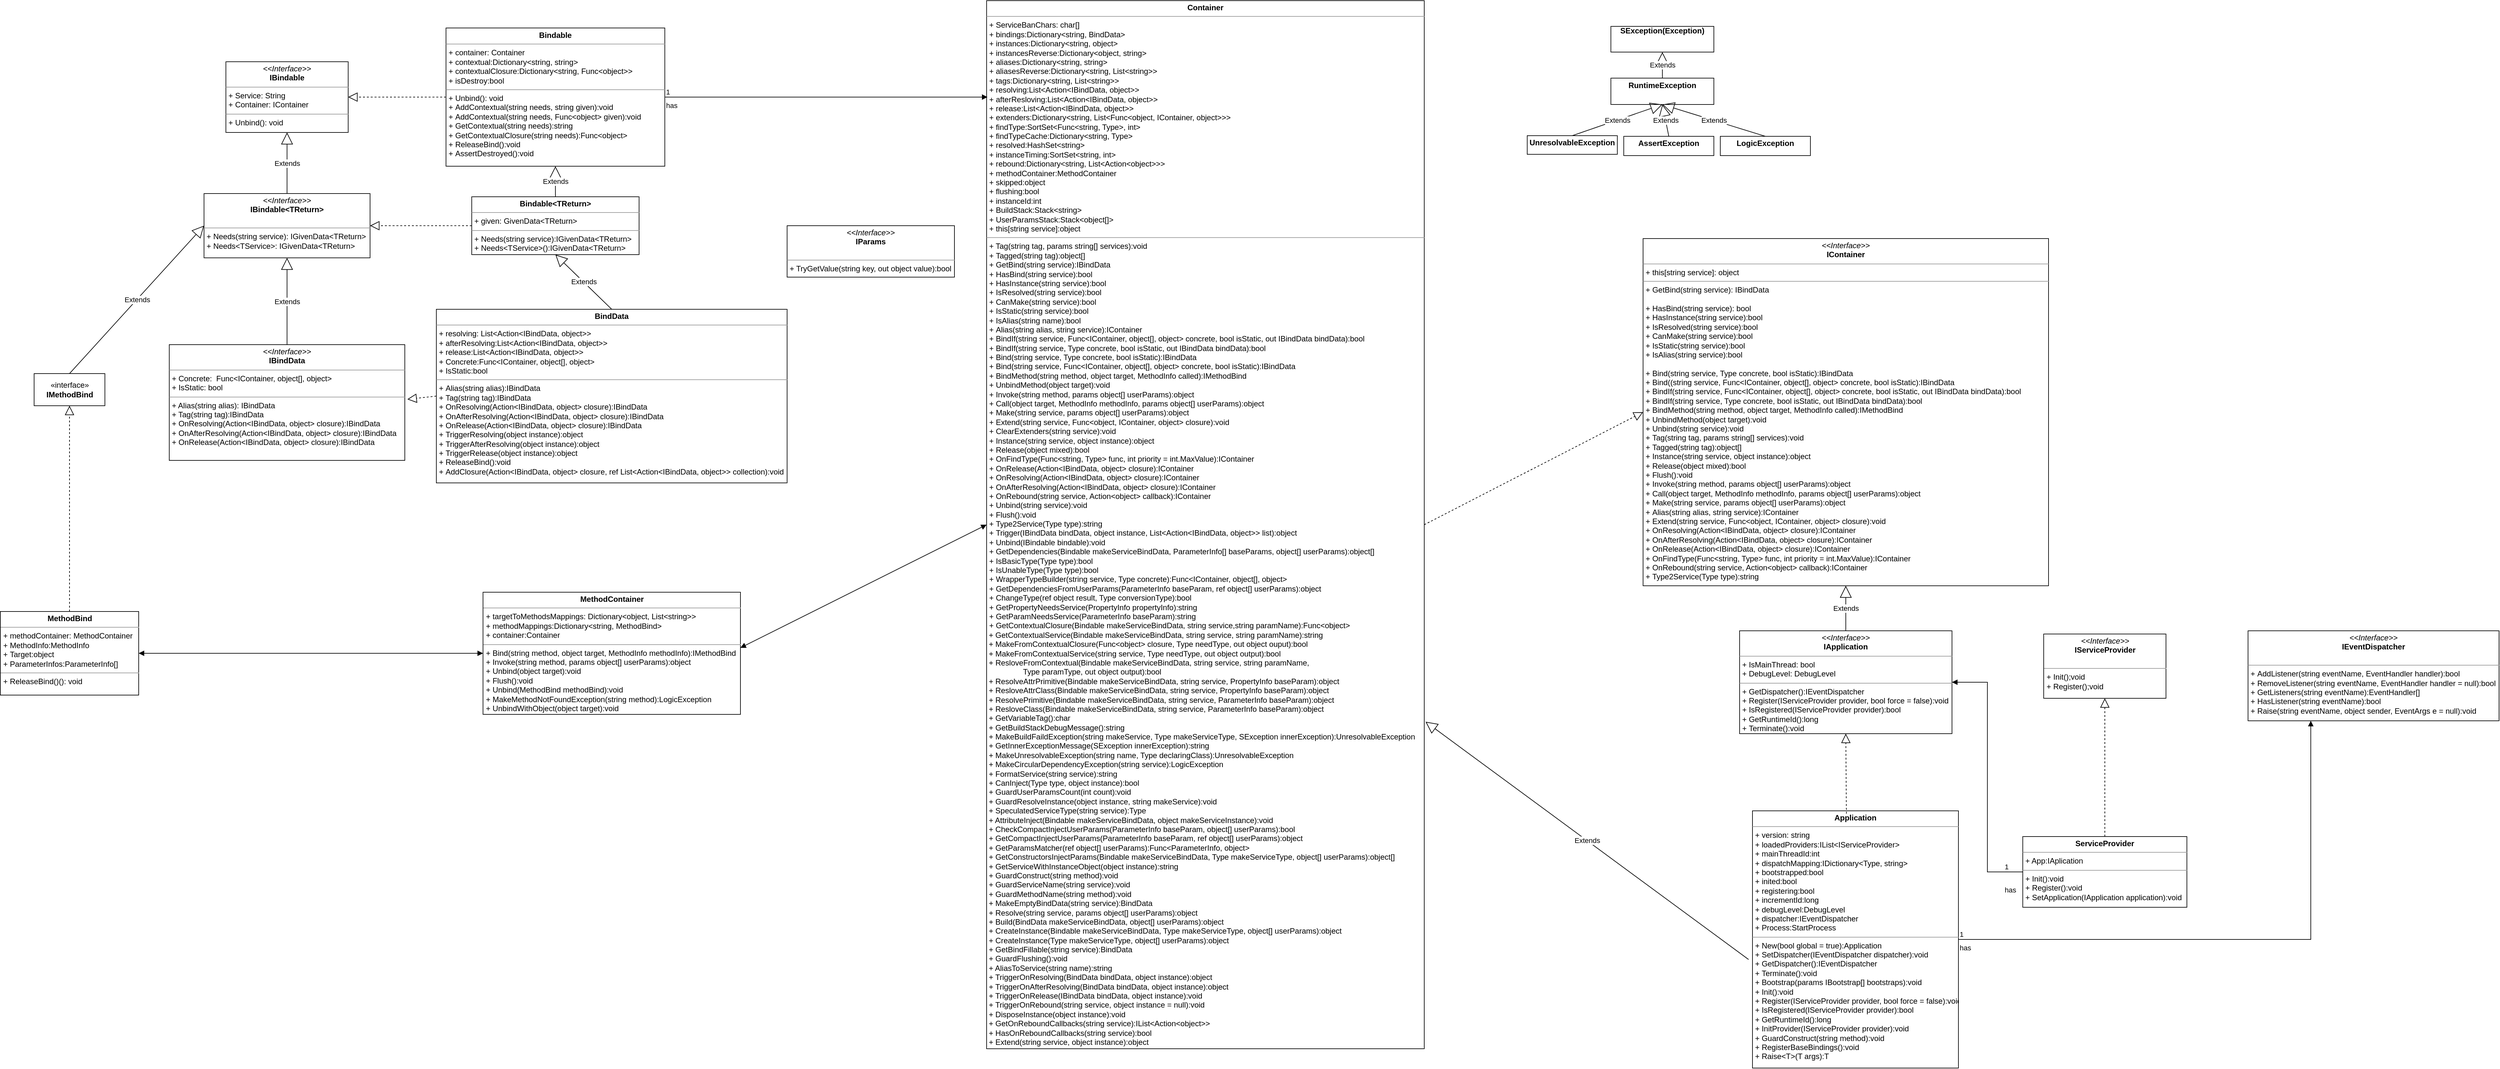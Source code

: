 <mxfile version="16.1.2" type="device"><diagram id="RyxuQUyotKsbQFc6vEAR" name="CatLib"><mxGraphModel dx="1803" dy="1781" grid="1" gridSize="10" guides="1" tooltips="1" connect="1" arrows="1" fold="1" page="1" pageScale="1" pageWidth="827" pageHeight="1169" math="0" shadow="0"><root><mxCell id="0"/><mxCell id="1" parent="0"/><mxCell id="6" value="&lt;p style=&quot;margin: 0px ; margin-top: 4px ; text-align: center&quot;&gt;&lt;i&gt;&amp;lt;&amp;lt;Interface&amp;gt;&amp;gt;&lt;/i&gt;&lt;br&gt;&lt;b&gt;IBindable&lt;/b&gt;&lt;br&gt;&lt;/p&gt;&lt;hr size=&quot;1&quot;&gt;&lt;p style=&quot;margin: 0px ; margin-left: 4px&quot;&gt;+ Service: String&lt;br&gt;+ Container: IContainer&lt;/p&gt;&lt;hr size=&quot;1&quot;&gt;&lt;p style=&quot;margin: 0px ; margin-left: 4px&quot;&gt;+ Unbind(): void&lt;br&gt;&lt;/p&gt;" style="verticalAlign=top;align=left;overflow=fill;fontSize=12;fontFamily=Helvetica;html=1;" parent="1" vertex="1"><mxGeometry x="-422" y="55" width="190" height="110" as="geometry"/></mxCell><mxCell id="7" value="&lt;p style=&quot;margin: 0px ; margin-top: 4px ; text-align: center&quot;&gt;&lt;i&gt;&amp;lt;&amp;lt;Interface&amp;gt;&amp;gt;&lt;/i&gt;&lt;br&gt;&lt;b&gt;IBindable&amp;lt;TReturn&amp;gt;&lt;/b&gt;&lt;br&gt;&lt;/p&gt;&lt;p style=&quot;margin: 0px ; margin-left: 4px&quot;&gt;&lt;br&gt;&lt;/p&gt;&lt;hr size=&quot;1&quot;&gt;&lt;p style=&quot;margin: 0px ; margin-left: 4px&quot;&gt;+ Needs(string service): IGivenData&amp;lt;TReturn&amp;gt;&lt;br&gt;+ Needs&amp;lt;TService&amp;gt;: IGivenData&amp;lt;TReturn&amp;gt;&lt;/p&gt;" style="verticalAlign=top;align=left;overflow=fill;fontSize=12;fontFamily=Helvetica;html=1;" parent="1" vertex="1"><mxGeometry x="-456" y="260" width="258" height="100" as="geometry"/></mxCell><mxCell id="8" value="Extends" style="endArrow=block;endSize=16;endFill=0;html=1;entryX=0.5;entryY=1;entryDx=0;entryDy=0;exitX=0.5;exitY=0;exitDx=0;exitDy=0;" parent="1" source="7" target="6" edge="1"><mxGeometry width="160" relative="1" as="geometry"><mxPoint x="150" y="400" as="sourcePoint"/><mxPoint x="310" y="400" as="targetPoint"/></mxGeometry></mxCell><mxCell id="9" value="&lt;p style=&quot;margin: 0px ; margin-top: 4px ; text-align: center&quot;&gt;&lt;i&gt;&amp;lt;&amp;lt;Interface&amp;gt;&amp;gt;&lt;/i&gt;&lt;br&gt;&lt;b&gt;IContainer&lt;/b&gt;&lt;br&gt;&lt;/p&gt;&lt;hr size=&quot;1&quot;&gt;&lt;p style=&quot;margin: 0px ; margin-left: 4px&quot;&gt;+ this[string service]: object&lt;br&gt;&lt;/p&gt;&lt;hr size=&quot;1&quot;&gt;&lt;p style=&quot;margin: 0px ; margin-left: 4px&quot;&gt;+ GetBind(string service): IBindData&lt;/p&gt;&lt;p style=&quot;margin: 0px ; margin-left: 4px&quot;&gt;&lt;br&gt;&lt;/p&gt;&lt;p style=&quot;margin: 0px ; margin-left: 4px&quot;&gt;+ HasBind(string service): bool&lt;/p&gt;&lt;p style=&quot;margin: 0px ; margin-left: 4px&quot;&gt;+&amp;nbsp;HasInstance(string service):bool&lt;/p&gt;&lt;p style=&quot;margin: 0px ; margin-left: 4px&quot;&gt;+&amp;nbsp;IsResolved(string service):bool&lt;/p&gt;&lt;p style=&quot;margin: 0px ; margin-left: 4px&quot;&gt;+ CanMake(string service):bool&lt;/p&gt;&lt;p style=&quot;margin: 0px ; margin-left: 4px&quot;&gt;+&amp;nbsp;IsStatic(string service):bool&lt;/p&gt;&lt;p style=&quot;margin: 0px ; margin-left: 4px&quot;&gt;+&amp;nbsp;IsAlias(string service):bool&lt;/p&gt;&lt;p style=&quot;margin: 0px ; margin-left: 4px&quot;&gt;&lt;br&gt;&lt;/p&gt;&lt;p style=&quot;margin: 0px ; margin-left: 4px&quot;&gt;+&amp;nbsp;Bind(string service, Type concrete, bool isStatic):IBindData&lt;/p&gt;&lt;p style=&quot;margin: 0px ; margin-left: 4px&quot;&gt;+&amp;nbsp;Bind((string service, Func&amp;lt;IContainer, object[], object&amp;gt; concrete, bool isStatic):IBindData&lt;/p&gt;&lt;p style=&quot;margin: 0px ; margin-left: 4px&quot;&gt;+&amp;nbsp;BindIf(string service, Func&amp;lt;IContainer, object[], object&amp;gt; concrete, bool isStatic, out IBindData bindData):bool&lt;/p&gt;&lt;p style=&quot;margin: 0px ; margin-left: 4px&quot;&gt;+&amp;nbsp;BindIf(string service, Type concrete, bool isStatic, out IBindData bindData):bool&lt;/p&gt;&lt;p style=&quot;margin: 0px ; margin-left: 4px&quot;&gt;+&amp;nbsp;BindMethod(string method, object target, MethodInfo called):IMethodBind&lt;/p&gt;&lt;p style=&quot;margin: 0px ; margin-left: 4px&quot;&gt;+&amp;nbsp;UnbindMethod(object target):void&lt;/p&gt;&lt;p style=&quot;margin: 0px ; margin-left: 4px&quot;&gt;+&amp;nbsp;Unbind(string service):void&lt;/p&gt;&lt;p style=&quot;margin: 0px ; margin-left: 4px&quot;&gt;+&amp;nbsp;Tag(string tag, params string[] services):void&lt;/p&gt;&lt;p style=&quot;margin: 0px ; margin-left: 4px&quot;&gt;+&amp;nbsp;Tagged(string tag):object[]&lt;/p&gt;&lt;p style=&quot;margin: 0px ; margin-left: 4px&quot;&gt;+&amp;nbsp;Instance(string service, object instance):object&lt;/p&gt;&lt;p style=&quot;margin: 0px ; margin-left: 4px&quot;&gt;+&amp;nbsp;Release(object mixed):bool&lt;/p&gt;&lt;p style=&quot;margin: 0px ; margin-left: 4px&quot;&gt;+&amp;nbsp;Flush():void&lt;/p&gt;&lt;p style=&quot;margin: 0px ; margin-left: 4px&quot;&gt;+&amp;nbsp;Invoke(string method, params object[] userParams):object&lt;/p&gt;&lt;p style=&quot;margin: 0px ; margin-left: 4px&quot;&gt;+&amp;nbsp;Call(object target, MethodInfo methodInfo, params object[] userParams):object&lt;/p&gt;&lt;p style=&quot;margin: 0px ; margin-left: 4px&quot;&gt;+&amp;nbsp;Make(string service, params object[] userParams):object&lt;/p&gt;&lt;p style=&quot;margin: 0px ; margin-left: 4px&quot;&gt;+&amp;nbsp;Alias(string alias, string service):IContainer&lt;/p&gt;&lt;p style=&quot;margin: 0px ; margin-left: 4px&quot;&gt;+&amp;nbsp;Extend(string service, Func&amp;lt;object, IContainer, object&amp;gt; closure):void&lt;/p&gt;&lt;p style=&quot;margin: 0px ; margin-left: 4px&quot;&gt;+&amp;nbsp;OnResolving(Action&amp;lt;IBindData, object&amp;gt; closure):IContainer&lt;/p&gt;&lt;p style=&quot;margin: 0px ; margin-left: 4px&quot;&gt;+&amp;nbsp;OnAfterResolving(Action&amp;lt;IBindData, object&amp;gt; closure):IContainer&lt;/p&gt;&lt;p style=&quot;margin: 0px ; margin-left: 4px&quot;&gt;+&amp;nbsp;OnRelease(Action&amp;lt;IBindData, object&amp;gt; closure):IContainer&lt;/p&gt;&lt;p style=&quot;margin: 0px ; margin-left: 4px&quot;&gt;+&amp;nbsp;OnFindType(Func&amp;lt;string, Type&amp;gt; func, int priority = int.MaxValue):IContainer&lt;/p&gt;&lt;p style=&quot;margin: 0px ; margin-left: 4px&quot;&gt;+&amp;nbsp;OnRebound(string service, Action&amp;lt;object&amp;gt; callback):IContainer&lt;/p&gt;&lt;p style=&quot;margin: 0px ; margin-left: 4px&quot;&gt;+&amp;nbsp;Type2Service(Type type):string&lt;/p&gt;" style="verticalAlign=top;align=left;overflow=fill;fontSize=12;fontFamily=Helvetica;html=1;" parent="1" vertex="1"><mxGeometry x="1780" y="330" width="630" height="540" as="geometry"/></mxCell><mxCell id="10" value="&lt;p style=&quot;margin: 0px ; margin-top: 4px ; text-align: center&quot;&gt;&lt;i&gt;&amp;lt;&amp;lt;Interface&amp;gt;&amp;gt;&lt;/i&gt;&lt;br&gt;&lt;b&gt;IBindData&lt;/b&gt;&lt;br&gt;&lt;/p&gt;&lt;hr size=&quot;1&quot;&gt;&lt;p style=&quot;margin: 0px ; margin-left: 4px&quot;&gt;+ Concrete: &amp;nbsp;Func&amp;lt;IContainer, object[], object&amp;gt;&lt;br&gt;+ IsStatic: bool&lt;/p&gt;&lt;hr size=&quot;1&quot;&gt;&lt;p style=&quot;margin: 0px ; margin-left: 4px&quot;&gt;+ Alias(string alias): IBindData&lt;/p&gt;&lt;p style=&quot;margin: 0px ; margin-left: 4px&quot;&gt;+ Tag(string tag):IBindData&lt;br&gt;+&amp;nbsp;OnResolving(Action&amp;lt;IBindData, object&amp;gt; closure):IBindData&lt;/p&gt;&lt;p style=&quot;margin: 0px ; margin-left: 4px&quot;&gt;+&amp;nbsp;OnAfterResolving(Action&amp;lt;IBindData, object&amp;gt; closure):IBindData&lt;/p&gt;&lt;p style=&quot;margin: 0px ; margin-left: 4px&quot;&gt;+&amp;nbsp;OnRelease(Action&amp;lt;IBindData, object&amp;gt; closure):IBindData&lt;/p&gt;" style="verticalAlign=top;align=left;overflow=fill;fontSize=12;fontFamily=Helvetica;html=1;" parent="1" vertex="1"><mxGeometry x="-510" y="495" width="366" height="180" as="geometry"/></mxCell><mxCell id="13" value="Extends" style="endArrow=block;endSize=16;endFill=0;html=1;entryX=0.5;entryY=1;entryDx=0;entryDy=0;exitX=0.5;exitY=0;exitDx=0;exitDy=0;" parent="1" source="10" target="7" edge="1"><mxGeometry width="160" relative="1" as="geometry"><mxPoint x="170" y="420" as="sourcePoint"/><mxPoint x="330" y="420" as="targetPoint"/></mxGeometry></mxCell><mxCell id="17" value="«interface»&lt;br&gt;&lt;b&gt;IMethodBind&lt;/b&gt;" style="html=1;" parent="1" vertex="1"><mxGeometry x="-720" y="540" width="110" height="50" as="geometry"/></mxCell><mxCell id="18" value="Extends" style="endArrow=block;endSize=16;endFill=0;html=1;exitX=0.5;exitY=0;exitDx=0;exitDy=0;entryX=0;entryY=0.5;entryDx=0;entryDy=0;" parent="1" source="17" target="7" edge="1"><mxGeometry width="160" relative="1" as="geometry"><mxPoint x="380" y="220" as="sourcePoint"/><mxPoint x="410" y="320" as="targetPoint"/></mxGeometry></mxCell><mxCell id="19" value="&lt;p style=&quot;margin: 0px ; margin-top: 4px ; text-align: center&quot;&gt;&lt;i&gt;&amp;lt;&amp;lt;Interface&amp;gt;&amp;gt;&lt;/i&gt;&lt;br&gt;&lt;b&gt;IApplication&lt;/b&gt;&lt;br&gt;&lt;/p&gt;&lt;hr size=&quot;1&quot;&gt;&lt;p style=&quot;margin: 0px ; margin-left: 4px&quot;&gt;+ IsMainThread: bool&lt;br&gt;+ DebugLevel: DebugLevel&lt;/p&gt;&lt;hr size=&quot;1&quot;&gt;&lt;p style=&quot;margin: 0px ; margin-left: 4px&quot;&gt;+&amp;nbsp;GetDispatcher():IEventDispatcher&lt;/p&gt;&lt;p style=&quot;margin: 0px ; margin-left: 4px&quot;&gt;+&amp;nbsp;Register(IServiceProvider provider, bool force = false):void&lt;/p&gt;&lt;p style=&quot;margin: 0px ; margin-left: 4px&quot;&gt;+&amp;nbsp;IsRegistered(IServiceProvider provider):bool&lt;/p&gt;&lt;p style=&quot;margin: 0px ; margin-left: 4px&quot;&gt;+&amp;nbsp;GetRuntimeId():long&lt;/p&gt;&lt;p style=&quot;margin: 0px ; margin-left: 4px&quot;&gt;+&amp;nbsp;Terminate():void&lt;/p&gt;" style="verticalAlign=top;align=left;overflow=fill;fontSize=12;fontFamily=Helvetica;html=1;" parent="1" vertex="1"><mxGeometry x="1930" y="940" width="330" height="160" as="geometry"/></mxCell><mxCell id="20" value="Extends" style="endArrow=block;endSize=16;endFill=0;html=1;entryX=0.5;entryY=1;entryDx=0;entryDy=0;" parent="1" source="19" target="9" edge="1"><mxGeometry width="160" relative="1" as="geometry"><mxPoint x="820" y="630" as="sourcePoint"/><mxPoint x="980" y="630" as="targetPoint"/></mxGeometry></mxCell><mxCell id="21" value="&lt;p style=&quot;margin: 0px ; margin-top: 4px ; text-align: center&quot;&gt;&lt;i&gt;&amp;lt;&amp;lt;Interface&amp;gt;&amp;gt;&lt;/i&gt;&lt;br&gt;&lt;b&gt;IEventDispatcher&lt;/b&gt;&lt;br&gt;&lt;/p&gt;&lt;p style=&quot;margin: 0px ; margin-left: 4px&quot;&gt;&lt;br&gt;&lt;/p&gt;&lt;hr size=&quot;1&quot;&gt;&lt;p style=&quot;margin: 0px ; margin-left: 4px&quot;&gt;+&amp;nbsp;AddListener(string eventName, EventHandler handler):bool&lt;/p&gt;&lt;p style=&quot;margin: 0px ; margin-left: 4px&quot;&gt;+&amp;nbsp;RemoveListener(string eventName, EventHandler handler = null):bool&lt;/p&gt;&lt;p style=&quot;margin: 0px ; margin-left: 4px&quot;&gt;+&amp;nbsp;GetListeners(string eventName):EventHandler[]&lt;/p&gt;&lt;p style=&quot;margin: 0px ; margin-left: 4px&quot;&gt;+&amp;nbsp;HasListener(string eventName):bool&lt;/p&gt;&lt;p style=&quot;margin: 0px ; margin-left: 4px&quot;&gt;+&amp;nbsp;Raise(string eventName, object sender, EventArgs e = null):void&lt;/p&gt;" style="verticalAlign=top;align=left;overflow=fill;fontSize=12;fontFamily=Helvetica;html=1;" parent="1" vertex="1"><mxGeometry x="2720" y="940" width="390" height="140" as="geometry"/></mxCell><mxCell id="22" value="&lt;p style=&quot;margin: 0px ; margin-top: 4px ; text-align: center&quot;&gt;&lt;b&gt;Bindable&lt;/b&gt;&lt;br&gt;&lt;/p&gt;&lt;hr size=&quot;1&quot;&gt;&lt;p style=&quot;margin: 0px ; margin-left: 4px&quot;&gt;+ container: Container&lt;/p&gt;&lt;p style=&quot;margin: 0px ; margin-left: 4px&quot;&gt;+&amp;nbsp;contextual:Dictionary&amp;lt;string, string&amp;gt;&lt;/p&gt;&lt;p style=&quot;margin: 0px ; margin-left: 4px&quot;&gt;+&amp;nbsp;contextualClosure:Dictionary&amp;lt;string, Func&amp;lt;object&amp;gt;&amp;gt;&lt;/p&gt;&lt;p style=&quot;margin: 0px ; margin-left: 4px&quot;&gt;+&amp;nbsp;isDestroy:bool&lt;/p&gt;&lt;hr size=&quot;1&quot;&gt;&lt;p style=&quot;margin: 0px ; margin-left: 4px&quot;&gt;+ Unbind(): void&lt;/p&gt;&lt;p style=&quot;margin: 0px ; margin-left: 4px&quot;&gt;+&amp;nbsp;AddContextual(string needs, string given):void&lt;/p&gt;&lt;p style=&quot;margin: 0px ; margin-left: 4px&quot;&gt;+&amp;nbsp;AddContextual(string needs, Func&amp;lt;object&amp;gt; given):void&lt;/p&gt;&lt;p style=&quot;margin: 0px ; margin-left: 4px&quot;&gt;+&amp;nbsp;GetContextual(string needs):string&lt;/p&gt;&lt;p style=&quot;margin: 0px ; margin-left: 4px&quot;&gt;+&amp;nbsp;GetContextualClosure(string needs):Func&amp;lt;object&amp;gt;&lt;/p&gt;&lt;p style=&quot;margin: 0px ; margin-left: 4px&quot;&gt;+&amp;nbsp;ReleaseBind():void&lt;/p&gt;&lt;p style=&quot;margin: 0px ; margin-left: 4px&quot;&gt;+&amp;nbsp;AssertDestroyed():void&lt;/p&gt;" style="verticalAlign=top;align=left;overflow=fill;fontSize=12;fontFamily=Helvetica;html=1;" parent="1" vertex="1"><mxGeometry x="-80" y="2.5" width="340" height="215" as="geometry"/></mxCell><mxCell id="23" value="" style="endArrow=block;dashed=1;endFill=0;endSize=12;html=1;exitX=0;exitY=0.5;exitDx=0;exitDy=0;entryX=1;entryY=0.5;entryDx=0;entryDy=0;" parent="1" source="22" target="6" edge="1"><mxGeometry width="160" relative="1" as="geometry"><mxPoint x="348" y="110" as="sourcePoint"/><mxPoint x="390" y="40" as="targetPoint"/></mxGeometry></mxCell><mxCell id="24" value="&lt;p style=&quot;margin: 0px ; margin-top: 4px ; text-align: center&quot;&gt;&lt;b&gt;Container&lt;/b&gt;&lt;/p&gt;&lt;hr size=&quot;1&quot;&gt;&lt;p style=&quot;margin: 0px ; margin-left: 4px&quot;&gt;+ ServiceBanChars: char[]&lt;/p&gt;&lt;p style=&quot;margin: 0px ; margin-left: 4px&quot;&gt;+&amp;nbsp;bindings:Dictionary&amp;lt;string, BindData&amp;gt;&lt;/p&gt;&lt;p style=&quot;margin: 0px ; margin-left: 4px&quot;&gt;+&amp;nbsp;instances:Dictionary&amp;lt;string, object&amp;gt;&lt;/p&gt;&lt;p style=&quot;margin: 0px ; margin-left: 4px&quot;&gt;+&amp;nbsp;instancesReverse:Dictionary&amp;lt;object, string&amp;gt;&lt;/p&gt;&lt;p style=&quot;margin: 0px ; margin-left: 4px&quot;&gt;+&amp;nbsp;aliases:Dictionary&amp;lt;string, string&amp;gt;&lt;/p&gt;&lt;p style=&quot;margin: 0px ; margin-left: 4px&quot;&gt;+&amp;nbsp;aliasesReverse:Dictionary&amp;lt;string, List&amp;lt;string&amp;gt;&amp;gt;&lt;/p&gt;&lt;p style=&quot;margin: 0px ; margin-left: 4px&quot;&gt;+&amp;nbsp;tags:Dictionary&amp;lt;string, List&amp;lt;string&amp;gt;&amp;gt;&lt;/p&gt;&lt;p style=&quot;margin: 0px ; margin-left: 4px&quot;&gt;+&amp;nbsp;resolving:List&amp;lt;Action&amp;lt;IBindData, object&amp;gt;&amp;gt;&lt;/p&gt;&lt;p style=&quot;margin: 0px ; margin-left: 4px&quot;&gt;+&amp;nbsp;afterResloving:List&amp;lt;Action&amp;lt;IBindData, object&amp;gt;&amp;gt;&lt;/p&gt;&lt;p style=&quot;margin: 0px ; margin-left: 4px&quot;&gt;+&amp;nbsp;release:List&amp;lt;Action&amp;lt;IBindData, object&amp;gt;&amp;gt;&lt;/p&gt;&lt;p style=&quot;margin: 0px ; margin-left: 4px&quot;&gt;+&amp;nbsp;extenders:Dictionary&amp;lt;string, List&amp;lt;Func&amp;lt;object, IContainer, object&amp;gt;&amp;gt;&amp;gt;&lt;/p&gt;&lt;p style=&quot;margin: 0px ; margin-left: 4px&quot;&gt;+&amp;nbsp;findType:SortSet&amp;lt;Func&amp;lt;string, Type&amp;gt;, int&amp;gt;&lt;/p&gt;&lt;p style=&quot;margin: 0px ; margin-left: 4px&quot;&gt;+&amp;nbsp;findTypeCache:Dictionary&amp;lt;string, Type&amp;gt;&lt;/p&gt;&lt;p style=&quot;margin: 0px ; margin-left: 4px&quot;&gt;+&amp;nbsp;resolved:HashSet&amp;lt;string&amp;gt;&lt;/p&gt;&lt;p style=&quot;margin: 0px ; margin-left: 4px&quot;&gt;+&amp;nbsp;instanceTiming:SortSet&amp;lt;string, int&amp;gt;&lt;/p&gt;&lt;p style=&quot;margin: 0px ; margin-left: 4px&quot;&gt;+&amp;nbsp;rebound:Dictionary&amp;lt;string, List&amp;lt;Action&amp;lt;object&amp;gt;&amp;gt;&amp;gt;&lt;/p&gt;&lt;p style=&quot;margin: 0px ; margin-left: 4px&quot;&gt;+&amp;nbsp;methodContainer:MethodContainer&lt;/p&gt;&lt;p style=&quot;margin: 0px ; margin-left: 4px&quot;&gt;+&amp;nbsp;skipped:object&lt;/p&gt;&lt;p style=&quot;margin: 0px ; margin-left: 4px&quot;&gt;+&amp;nbsp;flushing:bool&lt;/p&gt;&lt;p style=&quot;margin: 0px ; margin-left: 4px&quot;&gt;+&amp;nbsp;instanceId:int&lt;/p&gt;&lt;p style=&quot;margin: 0px ; margin-left: 4px&quot;&gt;+&amp;nbsp;BuildStack:Stack&amp;lt;string&amp;gt;&lt;/p&gt;&lt;p style=&quot;margin: 0px ; margin-left: 4px&quot;&gt;+&amp;nbsp;UserParamsStack:Stack&amp;lt;object[]&amp;gt;&lt;/p&gt;&lt;p style=&quot;margin: 0px ; margin-left: 4px&quot;&gt;+&amp;nbsp;this[string service]:object&lt;/p&gt;&lt;hr size=&quot;1&quot;&gt;&lt;p style=&quot;margin: 0px ; margin-left: 4px&quot;&gt;+ Tag(string tag, params string[] services):void&lt;/p&gt;&lt;p style=&quot;margin: 0px ; margin-left: 4px&quot;&gt;+&amp;nbsp;Tagged(string tag):object[]&lt;/p&gt;&lt;p style=&quot;margin: 0px ; margin-left: 4px&quot;&gt;+&amp;nbsp;GetBind(string service):IBindData&lt;/p&gt;&lt;p style=&quot;margin: 0px ; margin-left: 4px&quot;&gt;+&amp;nbsp;HasBind(string service):bool&lt;/p&gt;&lt;p style=&quot;margin: 0px ; margin-left: 4px&quot;&gt;+&amp;nbsp;HasInstance(string service):bool&lt;/p&gt;&lt;p style=&quot;margin: 0px ; margin-left: 4px&quot;&gt;+&amp;nbsp;IsResolved(string service):bool&lt;/p&gt;&lt;p style=&quot;margin: 0px ; margin-left: 4px&quot;&gt;+&amp;nbsp;CanMake(string service):bool&lt;/p&gt;&lt;p style=&quot;margin: 0px ; margin-left: 4px&quot;&gt;+&amp;nbsp;IsStatic(string service):bool&lt;/p&gt;&lt;p style=&quot;margin: 0px ; margin-left: 4px&quot;&gt;+&amp;nbsp;IsAlias(string name):bool&lt;/p&gt;&lt;p style=&quot;margin: 0px ; margin-left: 4px&quot;&gt;+&amp;nbsp;Alias(string alias, string service):IContainer&lt;/p&gt;&lt;p style=&quot;margin: 0px ; margin-left: 4px&quot;&gt;+&amp;nbsp;BindIf(string service, Func&amp;lt;IContainer, object[], object&amp;gt; concrete, bool isStatic, out IBindData bindData):bool&lt;/p&gt;&lt;p style=&quot;margin: 0px ; margin-left: 4px&quot;&gt;+&amp;nbsp;BindIf(string service, Type concrete, bool isStatic, out IBindData bindData):bool&lt;/p&gt;&lt;p style=&quot;margin: 0px ; margin-left: 4px&quot;&gt;+&amp;nbsp;Bind(string service, Type concrete, bool isStatic):IBindData&lt;/p&gt;&lt;p style=&quot;margin: 0px ; margin-left: 4px&quot;&gt;+&amp;nbsp;Bind(string service, Func&amp;lt;IContainer, object[], object&amp;gt; concrete, bool isStatic):IBindData&lt;/p&gt;&lt;p style=&quot;margin: 0px ; margin-left: 4px&quot;&gt;+&amp;nbsp;BindMethod(string method, object target, MethodInfo called):IMethodBind&lt;/p&gt;&lt;p style=&quot;margin: 0px ; margin-left: 4px&quot;&gt;+&amp;nbsp;UnbindMethod(object target):void&lt;/p&gt;&lt;p style=&quot;margin: 0px ; margin-left: 4px&quot;&gt;+&amp;nbsp;Invoke(string method, params object[] userParams):object&lt;/p&gt;&lt;p style=&quot;margin: 0px ; margin-left: 4px&quot;&gt;+&amp;nbsp;Call(object target, MethodInfo methodInfo, params object[] userParams):object&lt;/p&gt;&lt;p style=&quot;margin: 0px ; margin-left: 4px&quot;&gt;+&amp;nbsp;Make(string service, params object[] userParams):object&lt;/p&gt;&lt;p style=&quot;margin: 0px ; margin-left: 4px&quot;&gt;+&amp;nbsp;Extend(string service, Func&amp;lt;object, IContainer, object&amp;gt; closure):void&lt;/p&gt;&lt;p style=&quot;margin: 0px ; margin-left: 4px&quot;&gt;+&amp;nbsp;ClearExtenders(string service):void&lt;/p&gt;&lt;p style=&quot;margin: 0px ; margin-left: 4px&quot;&gt;+&amp;nbsp;Instance(string service, object instance):object&lt;/p&gt;&lt;p style=&quot;margin: 0px ; margin-left: 4px&quot;&gt;+&amp;nbsp;Release(object mixed):bool&lt;/p&gt;&lt;p style=&quot;margin: 0px ; margin-left: 4px&quot;&gt;+&amp;nbsp;OnFindType(Func&amp;lt;string, Type&amp;gt; func, int priority = int.MaxValue):IContainer&lt;/p&gt;&lt;p style=&quot;margin: 0px ; margin-left: 4px&quot;&gt;+&amp;nbsp;OnRelease(Action&amp;lt;IBindData, object&amp;gt; closure):IContainer&lt;/p&gt;&lt;p style=&quot;margin: 0px ; margin-left: 4px&quot;&gt;+&amp;nbsp;OnResolving(Action&amp;lt;IBindData, object&amp;gt; closure):IContainer&lt;/p&gt;&lt;p style=&quot;margin: 0px ; margin-left: 4px&quot;&gt;+&amp;nbsp;OnAfterResolving(Action&amp;lt;IBindData, object&amp;gt; closure):IContainer&lt;/p&gt;&lt;p style=&quot;margin: 0px ; margin-left: 4px&quot;&gt;+&amp;nbsp;OnRebound(string service, Action&amp;lt;object&amp;gt; callback):IContainer&lt;/p&gt;&lt;p style=&quot;margin: 0px ; margin-left: 4px&quot;&gt;+&amp;nbsp;Unbind(string service):void&lt;/p&gt;&lt;p style=&quot;margin: 0px ; margin-left: 4px&quot;&gt;+&amp;nbsp;Flush():void&lt;/p&gt;&lt;p style=&quot;margin: 0px ; margin-left: 4px&quot;&gt;+&amp;nbsp;Type2Service(Type type):string&lt;/p&gt;&lt;p style=&quot;margin: 0px ; margin-left: 4px&quot;&gt;+&amp;nbsp;Trigger(IBindData bindData, object instance, List&amp;lt;Action&amp;lt;IBindData, object&amp;gt;&amp;gt; list):object&lt;/p&gt;&lt;p style=&quot;margin: 0px ; margin-left: 4px&quot;&gt;+&amp;nbsp;Unbind(IBindable bindable):void&lt;/p&gt;&lt;p style=&quot;margin: 0px ; margin-left: 4px&quot;&gt;+&amp;nbsp;GetDependencies(Bindable makeServiceBindData, ParameterInfo[] baseParams, object[] userParams):object[]&lt;/p&gt;&lt;p style=&quot;margin: 0px ; margin-left: 4px&quot;&gt;+&amp;nbsp;IsBasicType(Type type):bool&lt;/p&gt;&lt;p style=&quot;margin: 0px ; margin-left: 4px&quot;&gt;+&amp;nbsp;IsUnableType(Type type):bool&lt;/p&gt;&lt;p style=&quot;margin: 0px ; margin-left: 4px&quot;&gt;+&amp;nbsp;WrapperTypeBuilder(string service, Type concrete):Func&amp;lt;IContainer, object[], object&amp;gt;&lt;/p&gt;&lt;p style=&quot;margin: 0px ; margin-left: 4px&quot;&gt;+&amp;nbsp;GetDependenciesFromUserParams(ParameterInfo baseParam, ref object[] userParams):object&lt;/p&gt;&lt;p style=&quot;margin: 0px ; margin-left: 4px&quot;&gt;+&amp;nbsp;ChangeType(ref object result, Type conversionType):bool&lt;/p&gt;&lt;p style=&quot;margin: 0px ; margin-left: 4px&quot;&gt;+&amp;nbsp;GetPropertyNeedsService(PropertyInfo propertyInfo):string&lt;/p&gt;&lt;p style=&quot;margin: 0px ; margin-left: 4px&quot;&gt;+&amp;nbsp;GetParamNeedsService(ParameterInfo baseParam):string&lt;/p&gt;&lt;p style=&quot;margin: 0px ; margin-left: 4px&quot;&gt;+&amp;nbsp;&lt;span&gt;GetContextualClosure(Bindable makeServiceBindData, string service,&lt;/span&gt;&lt;span&gt;string paramName):Func&amp;lt;object&amp;gt;&lt;/span&gt;&lt;/p&gt;&lt;p style=&quot;margin: 0px ; margin-left: 4px&quot;&gt;&lt;/p&gt;&amp;nbsp;+ GetContextualService(Bindable makeServiceBindData, string service, string paramName):string&lt;br&gt;&amp;nbsp;+ MakeFromContextualClosure(Func&amp;lt;object&amp;gt; closure, Type needType, out object ouput):bool&lt;br&gt;&amp;nbsp;+&amp;nbsp;MakeFromContextualService(string service, Type needType, out object output):bool&lt;br&gt;&amp;nbsp;+&amp;nbsp;&lt;span&gt;ResloveFromContextual(Bindable makeServiceBindData, string service, string paramName,&lt;br&gt;&lt;/span&gt;&lt;span&gt;&amp;nbsp; &amp;nbsp; &amp;nbsp; &amp;nbsp; &amp;nbsp; &amp;nbsp; &amp;nbsp; &amp;nbsp; &amp;nbsp;Type paramType, out object output):bool&lt;br&gt;&lt;/span&gt;&lt;span&gt;&amp;nbsp;+ ResolveAttrPrimitive(Bindable makeServiceBindData, string service, PropertyInfo baseParam):object&lt;br&gt;&amp;nbsp;+ ResloveAttrClass(Bindable makeServiceBindData, string service, PropertyInfo baseParam):object&lt;br&gt;&amp;nbsp;+ ResolvePrimitive(Bindable makeServiceBindData, string service, ParameterInfo baseParam):object&lt;br&gt;&amp;nbsp;+ ResloveClass(Bindable makeServiceBindData, string service, ParameterInfo baseParam):object&lt;br&gt;&amp;nbsp;+ GetVariableTag():char&lt;br&gt;&amp;nbsp;+ GetBuildStackDebugMessage():string&lt;br&gt;&amp;nbsp;+ MakeBuildFaildException(string makeService, Type makeServiceType, SException innerException):UnresolvableException&lt;br&gt;&amp;nbsp;+ GetInnerExceptionMessage(SException innerException):string&lt;br&gt;&amp;nbsp;+ MakeUnresolvableException(string name, Type declaringClass):UnresolvableException&lt;br&gt;&amp;nbsp;+ MakeCircularDependencyException(string service):LogicException&lt;br&gt;&amp;nbsp;+ FormatService(string service):string&lt;br&gt;&amp;nbsp;+ CanInject(Type type, object instance):bool&lt;br&gt;&amp;nbsp;+ GuardUserParamsCount(int count):void&lt;br&gt;&amp;nbsp;+ GuardResolveInstance(object instance, string makeService):void&lt;br&gt;&amp;nbsp;+ SpeculatedServiceType(string service):Type&lt;br&gt;&amp;nbsp;+ AttributeInject(Bindable makeServiceBindData, object makeServiceInstance):void&lt;br&gt;&amp;nbsp;+ CheckCompactInjectUserParams(ParameterInfo baseParam, object[] userParams):bool&lt;br&gt;&amp;nbsp;+ GetCompactInjectUserParams(ParameterInfo baseParam, ref object[] userParams):object&lt;br&gt;&amp;nbsp;+ GetParamsMatcher(ref object[] userParams):Func&amp;lt;ParameterInfo, object&amp;gt;&lt;br&gt;&amp;nbsp;+ GetConstructorsInjectParams(Bindable makeServiceBindData, Type makeServiceType, object[] userParams):object[]&lt;br&gt;&amp;nbsp;+ GetServiceWithInstanceObject(object instance):string&lt;br&gt;&amp;nbsp;+ GuardConstruct(string method):void&lt;br&gt;&amp;nbsp;+ GuardServiceName(string service):void&lt;br&gt;&amp;nbsp;+ GuardMethodName(string method):void&lt;br&gt;&amp;nbsp;+ MakeEmptyBindData(string service):BindData&lt;br&gt;&amp;nbsp;+ Resolve(string service, params object[] userParams):object&lt;br&gt;&amp;nbsp;+ Build(BindData makeServiceBindData, object[] userParams):object&lt;br&gt;&amp;nbsp;+ CreateInstance(Bindable makeServiceBindData, Type makeServiceType, object[] userParams):object&lt;br&gt;&amp;nbsp;+ CreateInstance(Type makeServiceType, object[] userParams):object&lt;br&gt;&amp;nbsp;+ GetBindFillable(string service):BindData&lt;br&gt;&amp;nbsp;+ GuardFlushing():void&lt;br&gt;&amp;nbsp;+ AliasToService(string name):string&lt;br&gt;&amp;nbsp;+ TriggerOnResolving(BindData bindData, object instance):object&lt;br&gt;&amp;nbsp;+ TriggerOnAfterResolving(BindData bindData, object instance):object&lt;br&gt;&amp;nbsp;+ TriggerOnRelease(IBindData bindData, object instance):void&lt;br&gt;&amp;nbsp;+ TriggerOnRebound(string service, object instance = null):void&lt;br&gt;&amp;nbsp;+ DisposeInstance(object instance):void&lt;br&gt;&amp;nbsp;+ GetOnReboundCallbacks(string service):IList&amp;lt;Action&amp;lt;object&amp;gt;&amp;gt;&lt;br&gt;&amp;nbsp;+ HasOnReboundCallbacks(string service):bool&lt;br&gt;&amp;nbsp;+ Extend(string service, object instance):object&lt;br&gt;&amp;nbsp;+ Inject(Bindable bindable, object instance):object&lt;br&gt;&amp;nbsp;+ GetParamsTypeInUserParams(ref object[] userParams):IParams[]&lt;br&gt;&amp;nbsp;+ MakeParamsMatcher(IParams[] tables):Func&amp;lt;ParameterInfo, object&amp;gt;&lt;br&gt;&amp;nbsp;+ AddClosure(Action&amp;lt;IBindData, object&amp;gt; closure, List&amp;lt;Action&amp;lt;IBindData, object&amp;gt;&amp;gt; list):void&lt;br&gt;&lt;/span&gt;" style="verticalAlign=top;align=left;overflow=fill;fontSize=12;fontFamily=Helvetica;html=1;" parent="1" vertex="1"><mxGeometry x="760" y="-40" width="680" height="1630" as="geometry"/></mxCell><mxCell id="25" value="" style="endArrow=block;dashed=1;endFill=0;endSize=12;html=1;entryX=0;entryY=0.5;entryDx=0;entryDy=0;exitX=1;exitY=0.5;exitDx=0;exitDy=0;" parent="1" source="24" target="9" edge="1"><mxGeometry width="160" relative="1" as="geometry"><mxPoint x="1290" y="200" as="sourcePoint"/><mxPoint x="1470" y="200" as="targetPoint"/></mxGeometry></mxCell><mxCell id="32" value="&lt;p style=&quot;margin: 0px ; margin-top: 4px ; text-align: center&quot;&gt;&lt;b&gt;MethodBind&lt;/b&gt;&lt;br&gt;&lt;/p&gt;&lt;hr size=&quot;1&quot;&gt;&lt;p style=&quot;margin: 0px ; margin-left: 4px&quot;&gt;+ methodContainer: MethodContainer&lt;/p&gt;&lt;p style=&quot;margin: 0px ; margin-left: 4px&quot;&gt;+&amp;nbsp;MethodInfo:MethodInfo&lt;/p&gt;&lt;p style=&quot;margin: 0px ; margin-left: 4px&quot;&gt;+&amp;nbsp;Target:object&lt;/p&gt;&lt;p style=&quot;margin: 0px ; margin-left: 4px&quot;&gt;+&amp;nbsp;ParameterInfos:ParameterInfo[]&lt;/p&gt;&lt;hr size=&quot;1&quot;&gt;&lt;p style=&quot;margin: 0px ; margin-left: 4px&quot;&gt;+ ReleaseBind()(): void&lt;/p&gt;" style="verticalAlign=top;align=left;overflow=fill;fontSize=12;fontFamily=Helvetica;html=1;" parent="1" vertex="1"><mxGeometry x="-772.5" y="910" width="215" height="130" as="geometry"/></mxCell><mxCell id="34" value="&lt;p style=&quot;margin: 0px ; margin-top: 4px ; text-align: center&quot;&gt;&lt;b&gt;MethodContainer&lt;/b&gt;&lt;br&gt;&lt;/p&gt;&lt;hr size=&quot;1&quot;&gt;&lt;p style=&quot;margin: 0px 0px 0px 4px&quot;&gt;+ targetToMethodsMappings: Dictionary&amp;lt;object, List&amp;lt;string&amp;gt;&amp;gt;&lt;/p&gt;&lt;p style=&quot;margin: 0px 0px 0px 4px&quot;&gt;+&amp;nbsp;methodMappings:Dictionary&amp;lt;string, MethodBind&amp;gt;&lt;/p&gt;&lt;p style=&quot;margin: 0px 0px 0px 4px&quot;&gt;+&amp;nbsp;container:Container&lt;/p&gt;&lt;hr size=&quot;1&quot;&gt;&lt;p style=&quot;margin: 0px ; margin-left: 4px&quot;&gt;+ Bind(string method, object target, MethodInfo methodInfo):IMethodBind&lt;/p&gt;&lt;p style=&quot;margin: 0px ; margin-left: 4px&quot;&gt;+&amp;nbsp;Invoke(string method, params object[] userParams):object&lt;/p&gt;&lt;p style=&quot;margin: 0px ; margin-left: 4px&quot;&gt;+&amp;nbsp;Unbind(object target):void&lt;/p&gt;&lt;p style=&quot;margin: 0px ; margin-left: 4px&quot;&gt;+&amp;nbsp;Flush():void&lt;/p&gt;&lt;p style=&quot;margin: 0px ; margin-left: 4px&quot;&gt;+&amp;nbsp;Unbind(MethodBind methodBind):void&lt;/p&gt;&lt;p style=&quot;margin: 0px ; margin-left: 4px&quot;&gt;+&amp;nbsp;MakeMethodNotFoundException(string method):LogicException&lt;/p&gt;&lt;p style=&quot;margin: 0px ; margin-left: 4px&quot;&gt;+&amp;nbsp;UnbindWithObject(object target):void&lt;/p&gt;" style="verticalAlign=top;align=left;overflow=fill;fontSize=12;fontFamily=Helvetica;html=1;" parent="1" vertex="1"><mxGeometry x="-22.5" y="880" width="400" height="190" as="geometry"/></mxCell><mxCell id="41" value="" style="endArrow=block;startArrow=block;endFill=1;startFill=1;html=1;exitX=1;exitY=0.455;exitDx=0;exitDy=0;exitPerimeter=0;entryX=0;entryY=0.5;entryDx=0;entryDy=0;" parent="1" source="34" target="24" edge="1"><mxGeometry width="160" relative="1" as="geometry"><mxPoint x="1040" y="330" as="sourcePoint"/><mxPoint x="770" y="830" as="targetPoint"/></mxGeometry></mxCell><mxCell id="42" value="" style="endArrow=block;startArrow=block;endFill=1;startFill=1;html=1;entryX=0;entryY=0.5;entryDx=0;entryDy=0;exitX=1;exitY=0.5;exitDx=0;exitDy=0;" parent="1" source="32" target="34" edge="1"><mxGeometry width="160" relative="1" as="geometry"><mxPoint x="560" y="380" as="sourcePoint"/><mxPoint x="650" y="380" as="targetPoint"/></mxGeometry></mxCell><mxCell id="46" value="&lt;p style=&quot;margin: 0px ; margin-top: 4px ; text-align: center&quot;&gt;&lt;b&gt;RuntimeException&lt;/b&gt;&lt;br&gt;&lt;/p&gt;&lt;p style=&quot;margin: 0px ; margin-left: 4px&quot;&gt;&lt;br&gt;&lt;/p&gt;" style="verticalAlign=top;align=left;overflow=fill;fontSize=12;fontFamily=Helvetica;html=1;" parent="1" vertex="1"><mxGeometry x="1730" y="80.5" width="160" height="41" as="geometry"/></mxCell><mxCell id="51" value="&lt;div style=&quot;text-align: center&quot;&gt;&lt;span&gt;&lt;b&gt;SException(&lt;/b&gt;&lt;/span&gt;&lt;b&gt;Exception)&lt;/b&gt;&lt;/div&gt;&lt;p style=&quot;margin: 0px ; margin-left: 4px&quot;&gt;&lt;br&gt;&lt;/p&gt;" style="verticalAlign=top;align=left;overflow=fill;fontSize=12;fontFamily=Helvetica;html=1;" parent="1" vertex="1"><mxGeometry x="1730" width="160" height="40" as="geometry"/></mxCell><mxCell id="52" value="Extends" style="endArrow=block;endSize=16;endFill=0;html=1;entryX=0.5;entryY=1;entryDx=0;entryDy=0;" parent="1" source="46" target="51" edge="1"><mxGeometry width="160" relative="1" as="geometry"><mxPoint x="410" y="275.5" as="sourcePoint"/><mxPoint x="570" y="275.5" as="targetPoint"/></mxGeometry></mxCell><mxCell id="53" value="&lt;p style=&quot;margin: 0px ; margin-top: 4px ; text-align: center&quot;&gt;&lt;b&gt;UnresolvableException&lt;/b&gt;&lt;br&gt;&lt;/p&gt;" style="verticalAlign=top;align=left;overflow=fill;fontSize=12;fontFamily=Helvetica;html=1;" parent="1" vertex="1"><mxGeometry x="1600" y="170" width="140" height="29" as="geometry"/></mxCell><mxCell id="54" value="Extends" style="endArrow=block;endSize=16;endFill=0;html=1;entryX=0.5;entryY=1;entryDx=0;entryDy=0;exitX=0.5;exitY=0;exitDx=0;exitDy=0;" parent="1" source="53" target="46" edge="1"><mxGeometry width="160" relative="1" as="geometry"><mxPoint x="430" y="305.5" as="sourcePoint"/><mxPoint x="590" y="305.5" as="targetPoint"/></mxGeometry></mxCell><mxCell id="57" value="&lt;p style=&quot;margin: 0px ; margin-top: 4px ; text-align: center&quot;&gt;&lt;b&gt;LogicException&lt;/b&gt;&lt;br&gt;&lt;/p&gt;" style="verticalAlign=top;align=left;overflow=fill;fontSize=12;fontFamily=Helvetica;html=1;" parent="1" vertex="1"><mxGeometry x="1900" y="171" width="140" height="30" as="geometry"/></mxCell><mxCell id="58" value="Extends" style="endArrow=block;endSize=16;endFill=0;html=1;entryX=0.5;entryY=1;entryDx=0;entryDy=0;exitX=0.5;exitY=0;exitDx=0;exitDy=0;" parent="1" source="57" target="46" edge="1"><mxGeometry width="160" relative="1" as="geometry"><mxPoint x="520" y="315.5" as="sourcePoint"/><mxPoint x="680" y="315.5" as="targetPoint"/></mxGeometry></mxCell><mxCell id="59" value="&lt;p style=&quot;margin: 0px ; margin-top: 4px ; text-align: center&quot;&gt;&lt;i&gt;&amp;lt;&amp;lt;Interface&amp;gt;&amp;gt;&lt;/i&gt;&lt;br&gt;&lt;b&gt;IParams&lt;/b&gt;&lt;br&gt;&lt;/p&gt;&lt;p style=&quot;margin: 0px ; margin-left: 4px&quot;&gt;&lt;br&gt;&lt;/p&gt;&lt;hr size=&quot;1&quot;&gt;&lt;p style=&quot;margin: 0px ; margin-left: 4px&quot;&gt;+ TryGetValue(string key, out object value):bool&lt;br&gt;&lt;/p&gt;" style="verticalAlign=top;align=left;overflow=fill;fontSize=12;fontFamily=Helvetica;html=1;" parent="1" vertex="1"><mxGeometry x="450" y="310" width="260" height="80" as="geometry"/></mxCell><mxCell id="60" value="" style="endArrow=block;dashed=1;endFill=0;endSize=12;html=1;entryX=0.5;entryY=1;entryDx=0;entryDy=0;exitX=0.5;exitY=0;exitDx=0;exitDy=0;" parent="1" source="32" target="17" edge="1"><mxGeometry width="160" relative="1" as="geometry"><mxPoint x="-60" y="370" as="sourcePoint"/><mxPoint x="100" y="370" as="targetPoint"/></mxGeometry></mxCell><mxCell id="61" value="&lt;p style=&quot;margin: 0px ; margin-top: 4px ; text-align: center&quot;&gt;&lt;b&gt;AssertException&lt;/b&gt;&lt;br&gt;&lt;/p&gt;" style="verticalAlign=top;align=left;overflow=fill;fontSize=12;fontFamily=Helvetica;html=1;" parent="1" vertex="1"><mxGeometry x="1750" y="171" width="140" height="30" as="geometry"/></mxCell><mxCell id="62" value="Extends" style="endArrow=block;endSize=16;endFill=0;html=1;entryX=0.5;entryY=1;entryDx=0;entryDy=0;exitX=0.5;exitY=0;exitDx=0;exitDy=0;" parent="1" source="61" target="46" edge="1"><mxGeometry width="160" relative="1" as="geometry"><mxPoint x="450" y="325" as="sourcePoint"/><mxPoint x="610" y="325" as="targetPoint"/></mxGeometry></mxCell><mxCell id="yjBTOpW7GGMCBpV24xx3-62" value="has" style="endArrow=block;endFill=1;html=1;edgeStyle=orthogonalEdgeStyle;align=left;verticalAlign=top;rounded=0;exitX=1;exitY=0.5;exitDx=0;exitDy=0;entryX=0.002;entryY=0.092;entryDx=0;entryDy=0;entryPerimeter=0;" parent="1" source="22" target="24" edge="1"><mxGeometry x="-1" relative="1" as="geometry"><mxPoint x="110" y="110" as="sourcePoint"/><mxPoint x="550" y="110" as="targetPoint"/></mxGeometry></mxCell><mxCell id="yjBTOpW7GGMCBpV24xx3-63" value="1" style="edgeLabel;resizable=0;html=1;align=left;verticalAlign=bottom;" parent="yjBTOpW7GGMCBpV24xx3-62" connectable="0" vertex="1"><mxGeometry x="-1" relative="1" as="geometry"/></mxCell><mxCell id="yjBTOpW7GGMCBpV24xx3-64" value="&lt;p style=&quot;margin: 0px ; margin-top: 4px ; text-align: center&quot;&gt;&lt;b&gt;Bindable&amp;lt;TReturn&amp;gt;&lt;/b&gt;&lt;br&gt;&lt;/p&gt;&lt;hr size=&quot;1&quot;&gt;&lt;p style=&quot;margin: 0px ; margin-left: 4px&quot;&gt;+ given: GivenData&amp;lt;TReturn&amp;gt;&lt;/p&gt;&lt;hr size=&quot;1&quot;&gt;&lt;p style=&quot;margin: 0px ; margin-left: 4px&quot;&gt;+ Needs(string service):IGivenData&amp;lt;TReturn&amp;gt;&lt;/p&gt;&lt;p style=&quot;margin: 0px ; margin-left: 4px&quot;&gt;+&amp;nbsp;Needs&amp;lt;TService&amp;gt;():IGivenData&amp;lt;TReturn&amp;gt;&lt;/p&gt;" style="verticalAlign=top;align=left;overflow=fill;fontSize=12;fontFamily=Helvetica;html=1;" parent="1" vertex="1"><mxGeometry x="-40" y="265" width="260" height="90" as="geometry"/></mxCell><mxCell id="yjBTOpW7GGMCBpV24xx3-65" value="" style="endArrow=block;dashed=1;endFill=0;endSize=12;html=1;rounded=0;entryX=1;entryY=0.5;entryDx=0;entryDy=0;exitX=0;exitY=0.5;exitDx=0;exitDy=0;" parent="1" source="yjBTOpW7GGMCBpV24xx3-64" target="7" edge="1"><mxGeometry width="160" relative="1" as="geometry"><mxPoint x="-160" y="440" as="sourcePoint"/><mxPoint y="440" as="targetPoint"/></mxGeometry></mxCell><mxCell id="yjBTOpW7GGMCBpV24xx3-66" value="Extends" style="endArrow=block;endSize=16;endFill=0;html=1;rounded=0;entryX=0.5;entryY=1;entryDx=0;entryDy=0;exitX=0.5;exitY=0;exitDx=0;exitDy=0;" parent="1" source="yjBTOpW7GGMCBpV24xx3-64" target="22" edge="1"><mxGeometry width="160" relative="1" as="geometry"><mxPoint x="70" y="250" as="sourcePoint"/><mxPoint x="230" y="250" as="targetPoint"/></mxGeometry></mxCell><mxCell id="yjBTOpW7GGMCBpV24xx3-67" value="&lt;p style=&quot;margin: 0px ; margin-top: 4px ; text-align: center&quot;&gt;&lt;b&gt;BindData&lt;/b&gt;&lt;br&gt;&lt;/p&gt;&lt;hr size=&quot;1&quot;&gt;&lt;p style=&quot;margin: 0px ; margin-left: 4px&quot;&gt;+ resolving: List&amp;lt;Action&amp;lt;IBindData, object&amp;gt;&amp;gt;&lt;/p&gt;&lt;p style=&quot;margin: 0px ; margin-left: 4px&quot;&gt;+&amp;nbsp;afterResolving:List&amp;lt;Action&amp;lt;IBindData, object&amp;gt;&amp;gt;&lt;/p&gt;&lt;p style=&quot;margin: 0px ; margin-left: 4px&quot;&gt;+&amp;nbsp;release:List&amp;lt;Action&amp;lt;IBindData, object&amp;gt;&amp;gt;&lt;/p&gt;&lt;p style=&quot;margin: 0px ; margin-left: 4px&quot;&gt;+&amp;nbsp;Concrete:Func&amp;lt;IContainer, object[], object&amp;gt;&lt;/p&gt;&lt;p style=&quot;margin: 0px ; margin-left: 4px&quot;&gt;+&amp;nbsp;IsStatic:bool&lt;/p&gt;&lt;hr size=&quot;1&quot;&gt;&lt;p style=&quot;margin: 0px ; margin-left: 4px&quot;&gt;+&amp;nbsp;Alias(string alias):IBindData&lt;/p&gt;&lt;p style=&quot;margin: 0px ; margin-left: 4px&quot;&gt;+&amp;nbsp;Tag(string tag):IBindData&lt;/p&gt;&lt;p style=&quot;margin: 0px ; margin-left: 4px&quot;&gt;+&amp;nbsp;OnResolving(Action&amp;lt;IBindData, object&amp;gt; closure):IBindData&lt;/p&gt;&lt;p style=&quot;margin: 0px ; margin-left: 4px&quot;&gt;+&amp;nbsp;OnAfterResolving(Action&amp;lt;IBindData, object&amp;gt; closure):IBindData&lt;/p&gt;&lt;p style=&quot;margin: 0px ; margin-left: 4px&quot;&gt;+&amp;nbsp;OnRelease(Action&amp;lt;IBindData, object&amp;gt; closure):IBindData&lt;/p&gt;&lt;p style=&quot;margin: 0px ; margin-left: 4px&quot;&gt;+&amp;nbsp;TriggerResolving(object instance):object&lt;/p&gt;&lt;p style=&quot;margin: 0px ; margin-left: 4px&quot;&gt;+&amp;nbsp;TriggerAfterResolving(object instance):object&lt;/p&gt;&lt;p style=&quot;margin: 0px ; margin-left: 4px&quot;&gt;+&amp;nbsp;TriggerRelease(object instance):object&lt;/p&gt;&lt;p style=&quot;margin: 0px ; margin-left: 4px&quot;&gt;+&amp;nbsp;ReleaseBind():void&lt;/p&gt;&lt;p style=&quot;margin: 0px ; margin-left: 4px&quot;&gt;+&amp;nbsp;AddClosure(Action&amp;lt;IBindData, object&amp;gt; closure, ref List&amp;lt;Action&amp;lt;IBindData, object&amp;gt;&amp;gt; collection):void&lt;/p&gt;" style="verticalAlign=top;align=left;overflow=fill;fontSize=12;fontFamily=Helvetica;html=1;" parent="1" vertex="1"><mxGeometry x="-95" y="440" width="545" height="270" as="geometry"/></mxCell><mxCell id="yjBTOpW7GGMCBpV24xx3-68" value="" style="endArrow=block;dashed=1;endFill=0;endSize=12;html=1;rounded=0;entryX=1.011;entryY=0.472;entryDx=0;entryDy=0;entryPerimeter=0;exitX=0;exitY=0.5;exitDx=0;exitDy=0;" parent="1" source="yjBTOpW7GGMCBpV24xx3-67" target="10" edge="1"><mxGeometry width="160" relative="1" as="geometry"><mxPoint x="-60" y="470" as="sourcePoint"/><mxPoint x="100" y="470" as="targetPoint"/></mxGeometry></mxCell><mxCell id="yjBTOpW7GGMCBpV24xx3-69" value="Extends" style="endArrow=block;endSize=16;endFill=0;html=1;rounded=0;entryX=0.5;entryY=1;entryDx=0;entryDy=0;exitX=0.5;exitY=0;exitDx=0;exitDy=0;" parent="1" source="yjBTOpW7GGMCBpV24xx3-67" target="yjBTOpW7GGMCBpV24xx3-64" edge="1"><mxGeometry width="160" relative="1" as="geometry"><mxPoint x="50" y="460" as="sourcePoint"/><mxPoint x="210" y="460" as="targetPoint"/></mxGeometry></mxCell><mxCell id="yjBTOpW7GGMCBpV24xx3-70" value="&lt;p style=&quot;margin: 0px ; margin-top: 4px ; text-align: center&quot;&gt;&lt;b&gt;Application&lt;/b&gt;&lt;br&gt;&lt;/p&gt;&lt;hr size=&quot;1&quot;&gt;&lt;p style=&quot;margin: 0px ; margin-left: 4px&quot;&gt;+ version: string&lt;/p&gt;&lt;p style=&quot;margin: 0px ; margin-left: 4px&quot;&gt;+&amp;nbsp;loadedProviders:IList&amp;lt;IServiceProvider&amp;gt;&lt;/p&gt;&lt;p style=&quot;margin: 0px ; margin-left: 4px&quot;&gt;+&amp;nbsp;mainThreadId:int&lt;/p&gt;&lt;p style=&quot;margin: 0px ; margin-left: 4px&quot;&gt;+&amp;nbsp;dispatchMapping:IDictionary&amp;lt;Type, string&amp;gt;&lt;/p&gt;&lt;p style=&quot;margin: 0px ; margin-left: 4px&quot;&gt;+&amp;nbsp;bootstrapped:bool&lt;/p&gt;&lt;p style=&quot;margin: 0px ; margin-left: 4px&quot;&gt;+&amp;nbsp;inited:bool&lt;/p&gt;&lt;p style=&quot;margin: 0px ; margin-left: 4px&quot;&gt;+&amp;nbsp;registering:bool&lt;/p&gt;&lt;p style=&quot;margin: 0px ; margin-left: 4px&quot;&gt;+&amp;nbsp;incrementId:long&lt;/p&gt;&lt;p style=&quot;margin: 0px ; margin-left: 4px&quot;&gt;+&amp;nbsp;debugLevel:DebugLevel&lt;/p&gt;&lt;p style=&quot;margin: 0px ; margin-left: 4px&quot;&gt;+&amp;nbsp;dispatcher:IEventDispatcher&lt;/p&gt;&lt;p style=&quot;margin: 0px ; margin-left: 4px&quot;&gt;+&amp;nbsp;Process:StartProcess&lt;/p&gt;&lt;hr size=&quot;1&quot;&gt;&lt;p style=&quot;margin: 0px ; margin-left: 4px&quot;&gt;+ New(bool global = true):Application&lt;/p&gt;&lt;p style=&quot;margin: 0px ; margin-left: 4px&quot;&gt;+&amp;nbsp;SetDispatcher(IEventDispatcher dispatcher):void&lt;/p&gt;&lt;p style=&quot;margin: 0px ; margin-left: 4px&quot;&gt;+&amp;nbsp;GetDispatcher():IEventDispatcher&lt;/p&gt;&lt;p style=&quot;margin: 0px ; margin-left: 4px&quot;&gt;+&amp;nbsp;Terminate():void&lt;/p&gt;&lt;p style=&quot;margin: 0px ; margin-left: 4px&quot;&gt;+&amp;nbsp;Bootstrap(params IBootstrap[] bootstraps):void&lt;/p&gt;&lt;p style=&quot;margin: 0px ; margin-left: 4px&quot;&gt;+&amp;nbsp;Init():void&lt;/p&gt;&lt;p style=&quot;margin: 0px ; margin-left: 4px&quot;&gt;+&amp;nbsp;Register(IServiceProvider provider, bool force = false):void&lt;/p&gt;&lt;p style=&quot;margin: 0px ; margin-left: 4px&quot;&gt;+&amp;nbsp;IsRegistered(IServiceProvider provider):bool&lt;/p&gt;&lt;p style=&quot;margin: 0px ; margin-left: 4px&quot;&gt;+&amp;nbsp;GetRuntimeId():long&lt;/p&gt;&lt;p style=&quot;margin: 0px ; margin-left: 4px&quot;&gt;+&amp;nbsp;InitProvider(IServiceProvider provider):void&lt;/p&gt;&lt;p style=&quot;margin: 0px ; margin-left: 4px&quot;&gt;+&amp;nbsp;GuardConstruct(string method):void&lt;/p&gt;&lt;p style=&quot;margin: 0px ; margin-left: 4px&quot;&gt;+&amp;nbsp;RegisterBaseBindings():void&lt;/p&gt;&lt;p style=&quot;margin: 0px ; margin-left: 4px&quot;&gt;+&amp;nbsp;Raise&amp;lt;T&amp;gt;(T args):T&lt;/p&gt;" style="verticalAlign=top;align=left;overflow=fill;fontSize=12;fontFamily=Helvetica;html=1;" parent="1" vertex="1"><mxGeometry x="1950" y="1220" width="320" height="400" as="geometry"/></mxCell><mxCell id="yjBTOpW7GGMCBpV24xx3-71" value="" style="endArrow=block;dashed=1;endFill=0;endSize=12;html=1;rounded=0;entryX=0.5;entryY=1;entryDx=0;entryDy=0;exitX=0.456;exitY=0.011;exitDx=0;exitDy=0;exitPerimeter=0;" parent="1" source="yjBTOpW7GGMCBpV24xx3-70" target="19" edge="1"><mxGeometry width="160" relative="1" as="geometry"><mxPoint x="2010" y="1180" as="sourcePoint"/><mxPoint x="2170" y="1180" as="targetPoint"/></mxGeometry></mxCell><mxCell id="yjBTOpW7GGMCBpV24xx3-72" value="Extends" style="endArrow=block;endSize=16;endFill=0;html=1;rounded=0;entryX=1.003;entryY=0.688;entryDx=0;entryDy=0;entryPerimeter=0;exitX=-0.019;exitY=0.578;exitDx=0;exitDy=0;exitPerimeter=0;" parent="1" source="yjBTOpW7GGMCBpV24xx3-70" target="24" edge="1"><mxGeometry width="160" relative="1" as="geometry"><mxPoint x="1630" y="1250" as="sourcePoint"/><mxPoint x="1790" y="1250" as="targetPoint"/></mxGeometry></mxCell><mxCell id="yjBTOpW7GGMCBpV24xx3-73" value="has" style="endArrow=block;endFill=1;html=1;edgeStyle=orthogonalEdgeStyle;align=left;verticalAlign=top;rounded=0;entryX=0.25;entryY=1;entryDx=0;entryDy=0;exitX=1;exitY=0.5;exitDx=0;exitDy=0;" parent="1" source="yjBTOpW7GGMCBpV24xx3-70" target="21" edge="1"><mxGeometry x="-1" relative="1" as="geometry"><mxPoint x="2290" y="1170" as="sourcePoint"/><mxPoint x="2450" y="1170" as="targetPoint"/></mxGeometry></mxCell><mxCell id="yjBTOpW7GGMCBpV24xx3-74" value="1" style="edgeLabel;resizable=0;html=1;align=left;verticalAlign=bottom;" parent="yjBTOpW7GGMCBpV24xx3-73" connectable="0" vertex="1"><mxGeometry x="-1" relative="1" as="geometry"/></mxCell><mxCell id="yjBTOpW7GGMCBpV24xx3-75" value="&lt;p style=&quot;margin: 0px ; margin-top: 4px ; text-align: center&quot;&gt;&lt;i&gt;&amp;lt;&amp;lt;Interface&amp;gt;&amp;gt;&lt;/i&gt;&lt;br&gt;&lt;b&gt;IServiceProvider&lt;/b&gt;&lt;br&gt;&lt;/p&gt;&lt;p style=&quot;margin: 0px ; margin-left: 4px&quot;&gt;&lt;br&gt;&lt;/p&gt;&lt;hr size=&quot;1&quot;&gt;&lt;p style=&quot;margin: 0px ; margin-left: 4px&quot;&gt;+ Init();void&lt;br&gt;+ Register();void&lt;/p&gt;" style="verticalAlign=top;align=left;overflow=fill;fontSize=12;fontFamily=Helvetica;html=1;" parent="1" vertex="1"><mxGeometry x="2402.5" y="945" width="190" height="100" as="geometry"/></mxCell><mxCell id="yjBTOpW7GGMCBpV24xx3-76" value="&lt;p style=&quot;margin: 0px ; margin-top: 4px ; text-align: center&quot;&gt;&lt;b&gt;ServiceProvider&lt;/b&gt;&lt;br&gt;&lt;/p&gt;&lt;hr size=&quot;1&quot;&gt;&lt;p style=&quot;margin: 0px ; margin-left: 4px&quot;&gt;+ App:IAplication&lt;/p&gt;&lt;hr size=&quot;1&quot;&gt;&lt;p style=&quot;margin: 0px ; margin-left: 4px&quot;&gt;+ Init():void&lt;/p&gt;&lt;p style=&quot;margin: 0px ; margin-left: 4px&quot;&gt;+&amp;nbsp;Register():void&lt;/p&gt;&lt;p style=&quot;margin: 0px ; margin-left: 4px&quot;&gt;+&amp;nbsp;SetApplication(IApplication application):void&lt;/p&gt;" style="verticalAlign=top;align=left;overflow=fill;fontSize=12;fontFamily=Helvetica;html=1;" parent="1" vertex="1"><mxGeometry x="2370" y="1260" width="255" height="110" as="geometry"/></mxCell><mxCell id="yjBTOpW7GGMCBpV24xx3-77" value="" style="endArrow=block;dashed=1;endFill=0;endSize=12;html=1;rounded=0;entryX=0.5;entryY=1;entryDx=0;entryDy=0;exitX=0.5;exitY=0;exitDx=0;exitDy=0;" parent="1" source="yjBTOpW7GGMCBpV24xx3-76" target="yjBTOpW7GGMCBpV24xx3-75" edge="1"><mxGeometry width="160" relative="1" as="geometry"><mxPoint x="2412.5" y="1095" as="sourcePoint"/><mxPoint x="2572.5" y="1095" as="targetPoint"/></mxGeometry></mxCell><mxCell id="yjBTOpW7GGMCBpV24xx3-78" value="has" style="endArrow=block;endFill=1;html=1;edgeStyle=orthogonalEdgeStyle;align=left;verticalAlign=top;rounded=0;entryX=1;entryY=0.5;entryDx=0;entryDy=0;exitX=0;exitY=0.5;exitDx=0;exitDy=0;" parent="1" source="yjBTOpW7GGMCBpV24xx3-76" target="19" edge="1"><mxGeometry x="-0.852" y="15" relative="1" as="geometry"><mxPoint x="2350" y="1240" as="sourcePoint"/><mxPoint x="2460" y="1170" as="targetPoint"/><mxPoint as="offset"/></mxGeometry></mxCell><mxCell id="yjBTOpW7GGMCBpV24xx3-79" value="1" style="edgeLabel;resizable=0;html=1;align=left;verticalAlign=bottom;" parent="yjBTOpW7GGMCBpV24xx3-78" connectable="0" vertex="1"><mxGeometry x="-1" relative="1" as="geometry"><mxPoint x="-30" as="offset"/></mxGeometry></mxCell></root></mxGraphModel></diagram></mxfile>